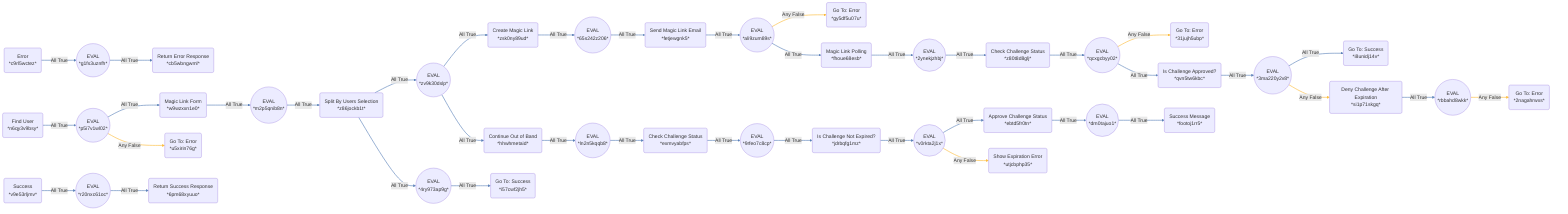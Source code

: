 flowchart LR
    ali9zum89s(("EVAL<br>*ali9zum89s*")) -- Any False --> gy5df5u07u("Go To: Error<br>*gy5df5u07u*")
    zsk0ny89ud("Create Magic Link<br>*zsk0ny89ud*") -- All True --> 65s242z206(("EVAL<br>*65s242z206*"))
    w9wzxxn1e0("Magic Link Form<br>*w9wzxxn1e0*") -- All True --> m2p5qnib8n(("EVAL<br>*m2p5qnib8n*"))
    ali9zum89s(("EVAL<br>*ali9zum89s*")) -- All True --> fhoue68esb("Magic Link Polling<br>*fhoue68esb*")
    65s242z206(("EVAL<br>*65s242z206*")) -- All True --> fetjewgnk5("Send Magic Link Email<br>*fetjewgnk5*")
    g1fs3uznfh(("EVAL<br>*g1fs3uznfh*")) -- All True --> cb5wbngwml("Return Error Response<br>*cb5wbngwml*")
    3ma220y2v8(("EVAL<br>*3ma220y2v8*")) -- All True --> i8unidj14v("Go To: Success <br>*i8unidj14v*")
    z86jockb1t("Split By Users Selection <br>*z86jockb1t*") -- All True --> zv9k30dslp(("EVAL<br>*zv9k30dslp*"))
    hhwhmetaid("Continue Out of Band<br>*hhwhmetaid*") -- All True --> ln2n5kqqb8(("EVAL<br>*ln2n5kqqb8*"))
    fhoue68esb("Magic Link Polling<br>*fhoue68esb*") -- All True --> 2ynekjzhbj(("EVAL<br>*2ynekjzhbj*"))
    2ynekjzhbj(("EVAL<br>*2ynekjzhbj*")) -- All True --> z80t8d8glj("Check Challenge Status<br>*z80t8d8glj*")
    fetjewgnk5("Send Magic Link Email<br>*fetjewgnk5*") -- All True --> ali9zum89s(("EVAL<br>*ali9zum89s*"))
    jdrbqfg1mz("Is Challenge Not Expired?<br>*jdrbqfg1mz*") -- All True --> v0rkta2j1x(("EVAL<br>*v0rkta2j1x*"))
    qvn5tw6kbc("Is Challenge Approved?<br>*qvn5tw6kbc*") -- All True --> 3ma220y2v8(("EVAL<br>*3ma220y2v8*"))
    si1p71skgq("Deny Challenge After Expiration<br>*si1p71skgq*") -- All True --> rbbahd8wkk(("EVAL<br>*rbbahd8wkk*"))
    z86jockb1t("Split By Users Selection <br>*z86jockb1t*") -- All True --> 4ry973ap9g(("EVAL<br>*4ry973ap9g*"))
    3ma220y2v8(("EVAL<br>*3ma220y2v8*")) -- Any False --> si1p71skgq("Deny Challenge After Expiration<br>*si1p71skgq*")
    rbbahd8wkk(("EVAL<br>*rbbahd8wkk*")) -- Any False --> 2nagahrwxs("Go To: Error<br>*2nagahrwxs*")
    m2p5qnib8n(("EVAL<br>*m2p5qnib8n*")) -- All True --> z86jockb1t("Split By Users Selection <br>*z86jockb1t*")
    v0rkta2j1x(("EVAL<br>*v0rkta2j1x*")) -- All True --> ebtd5fr0tn("Approve Challenge Status<br>*ebtd5fr0tn*")
    exmvyabfps("Check Challenge Status<br>*exmvyabfps*") -- All True --> 9rfeo7c8cp(("EVAL<br>*9rfeo7c8cp*"))
    ln2n5kqqb8(("EVAL<br>*ln2n5kqqb8*")) -- All True --> exmvyabfps("Check Challenge Status<br>*exmvyabfps*")
    v0rkta2j1x(("EVAL<br>*v0rkta2j1x*")) -- Any False --> utjcbphp35("Show Expiration Error<br>*utjcbphp35*")
    9rfeo7c8cp(("EVAL<br>*9rfeo7c8cp*")) -- All True --> jdrbqfg1mz("Is Challenge Not Expired?<br>*jdrbqfg1mz*")
    qcxgcbyy02(("EVAL<br>*qcxgcbyy02*")) -- Any False --> 31jujh5ubp("Go To: Error<br>*31jujh5ubp*")
    qcxgcbyy02(("EVAL<br>*qcxgcbyy02*")) -- All True --> qvn5tw6kbc("Is Challenge Approved?<br>*qvn5tw6kbc*")
    4ry973ap9g(("EVAL<br>*4ry973ap9g*")) -- All True --> i57cwf2jh5("Go To: Success <br>*i57cwf2jh5*")
    v9e53rljmv("Success <br>*v9e53rljmv*") -- All True --> r20nxc61oc(("EVAL<br>*r20nxc61oc*"))
    ebtd5fr0tn("Approve Challenge Status<br>*ebtd5fr0tn*") -- All True --> drn0tajuo1(("EVAL<br>*drn0tajuo1*"))
    c9rl5wctez("Error<br>*c9rl5wctez*") -- All True --> g1fs3uznfh(("EVAL<br>*g1fs3uznfh*"))
    z80t8d8glj("Check Challenge Status<br>*z80t8d8glj*") -- All True --> qcxgcbyy02(("EVAL<br>*qcxgcbyy02*"))
    drn0tajuo1(("EVAL<br>*drn0tajuo1*")) -- All True --> footoj1rr5("Success Message<br>*footoj1rr5*")
    r20nxc61oc(("EVAL<br>*r20nxc61oc*")) -- All True --> 6pm68xyuuo("Return Success Response<br>*6pm68xyuuo*")
    p5i7v1wl02(("EVAL<br>*p5i7v1wl02*")) -- All True --> w9wzxxn1e0("Magic Link Form<br>*w9wzxxn1e0*")
    n6qy3v9bsy("Find User<br>*n6qy3v9bsy*") -- All True --> p5i7v1wl02(("EVAL<br>*p5i7v1wl02*"))
    zv9k30dslp(("EVAL<br>*zv9k30dslp*")) -- All True --> zsk0ny89ud("Create Magic Link<br>*zsk0ny89ud*")
    zv9k30dslp(("EVAL<br>*zv9k30dslp*")) -- All True --> hhwhmetaid("Continue Out of Band<br>*hhwhmetaid*")
    p5i7v1wl02(("EVAL<br>*p5i7v1wl02*")) -- Any False --> u5xirin76g("Go To: Error<br>*u5xirin76g*")

    linkStyle 0 stroke:#FCBC3E,stroke-width:2px;
    linkStyle 1 stroke:#5F84BB,stroke-width:2px;
    linkStyle 2 stroke:#5F84BB,stroke-width:2px;
    linkStyle 3 stroke:#5F84BB,stroke-width:2px;
    linkStyle 4 stroke:#5F84BB,stroke-width:2px;
    linkStyle 5 stroke:#5F84BB,stroke-width:2px;
    linkStyle 6 stroke:#5F84BB,stroke-width:2px;
    linkStyle 7 stroke:#5F84BB,stroke-width:2px;
    linkStyle 8 stroke:#5F84BB,stroke-width:2px;
    linkStyle 9 stroke:#5F84BB,stroke-width:2px;
    linkStyle 10 stroke:#5F84BB,stroke-width:2px;
    linkStyle 11 stroke:#5F84BB,stroke-width:2px;
    linkStyle 12 stroke:#5F84BB,stroke-width:2px;
    linkStyle 13 stroke:#5F84BB,stroke-width:2px;
    linkStyle 14 stroke:#5F84BB,stroke-width:2px;
    linkStyle 15 stroke:#5F84BB,stroke-width:2px;
    linkStyle 16 stroke:#FCBC3E,stroke-width:2px;
    linkStyle 17 stroke:#FCBC3E,stroke-width:2px;
    linkStyle 18 stroke:#5F84BB,stroke-width:2px;
    linkStyle 19 stroke:#5F84BB,stroke-width:2px;
    linkStyle 20 stroke:#5F84BB,stroke-width:2px;
    linkStyle 21 stroke:#5F84BB,stroke-width:2px;
    linkStyle 22 stroke:#FCBC3E,stroke-width:2px;
    linkStyle 23 stroke:#5F84BB,stroke-width:2px;
    linkStyle 24 stroke:#FCBC3E,stroke-width:2px;
    linkStyle 25 stroke:#5F84BB,stroke-width:2px;
    linkStyle 26 stroke:#5F84BB,stroke-width:2px;
    linkStyle 27 stroke:#5F84BB,stroke-width:2px;
    linkStyle 28 stroke:#5F84BB,stroke-width:2px;
    linkStyle 29 stroke:#5F84BB,stroke-width:2px;
    linkStyle 30 stroke:#5F84BB,stroke-width:2px;
    linkStyle 31 stroke:#5F84BB,stroke-width:2px;
    linkStyle 32 stroke:#5F84BB,stroke-width:2px;
    linkStyle 33 stroke:#5F84BB,stroke-width:2px;
    linkStyle 34 stroke:#5F84BB,stroke-width:2px;
    linkStyle 35 stroke:#5F84BB,stroke-width:2px;
    linkStyle 36 stroke:#5F84BB,stroke-width:2px;
    linkStyle 37 stroke:#FCBC3E,stroke-width:2px;